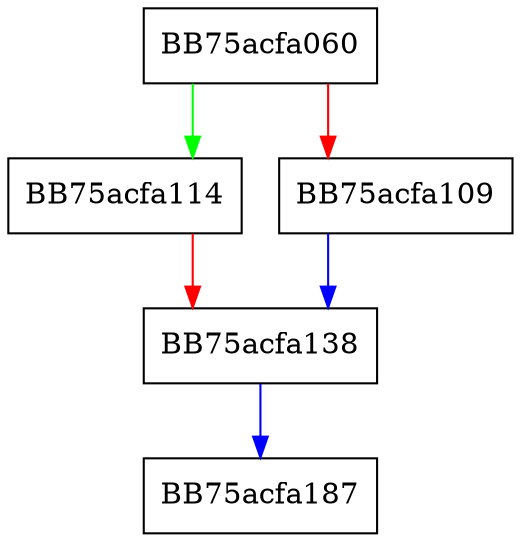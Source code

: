 digraph CreateTelemetry {
  node [shape="box"];
  graph [splines=ortho];
  BB75acfa060 -> BB75acfa114 [color="green"];
  BB75acfa060 -> BB75acfa109 [color="red"];
  BB75acfa109 -> BB75acfa138 [color="blue"];
  BB75acfa114 -> BB75acfa138 [color="red"];
  BB75acfa138 -> BB75acfa187 [color="blue"];
}
